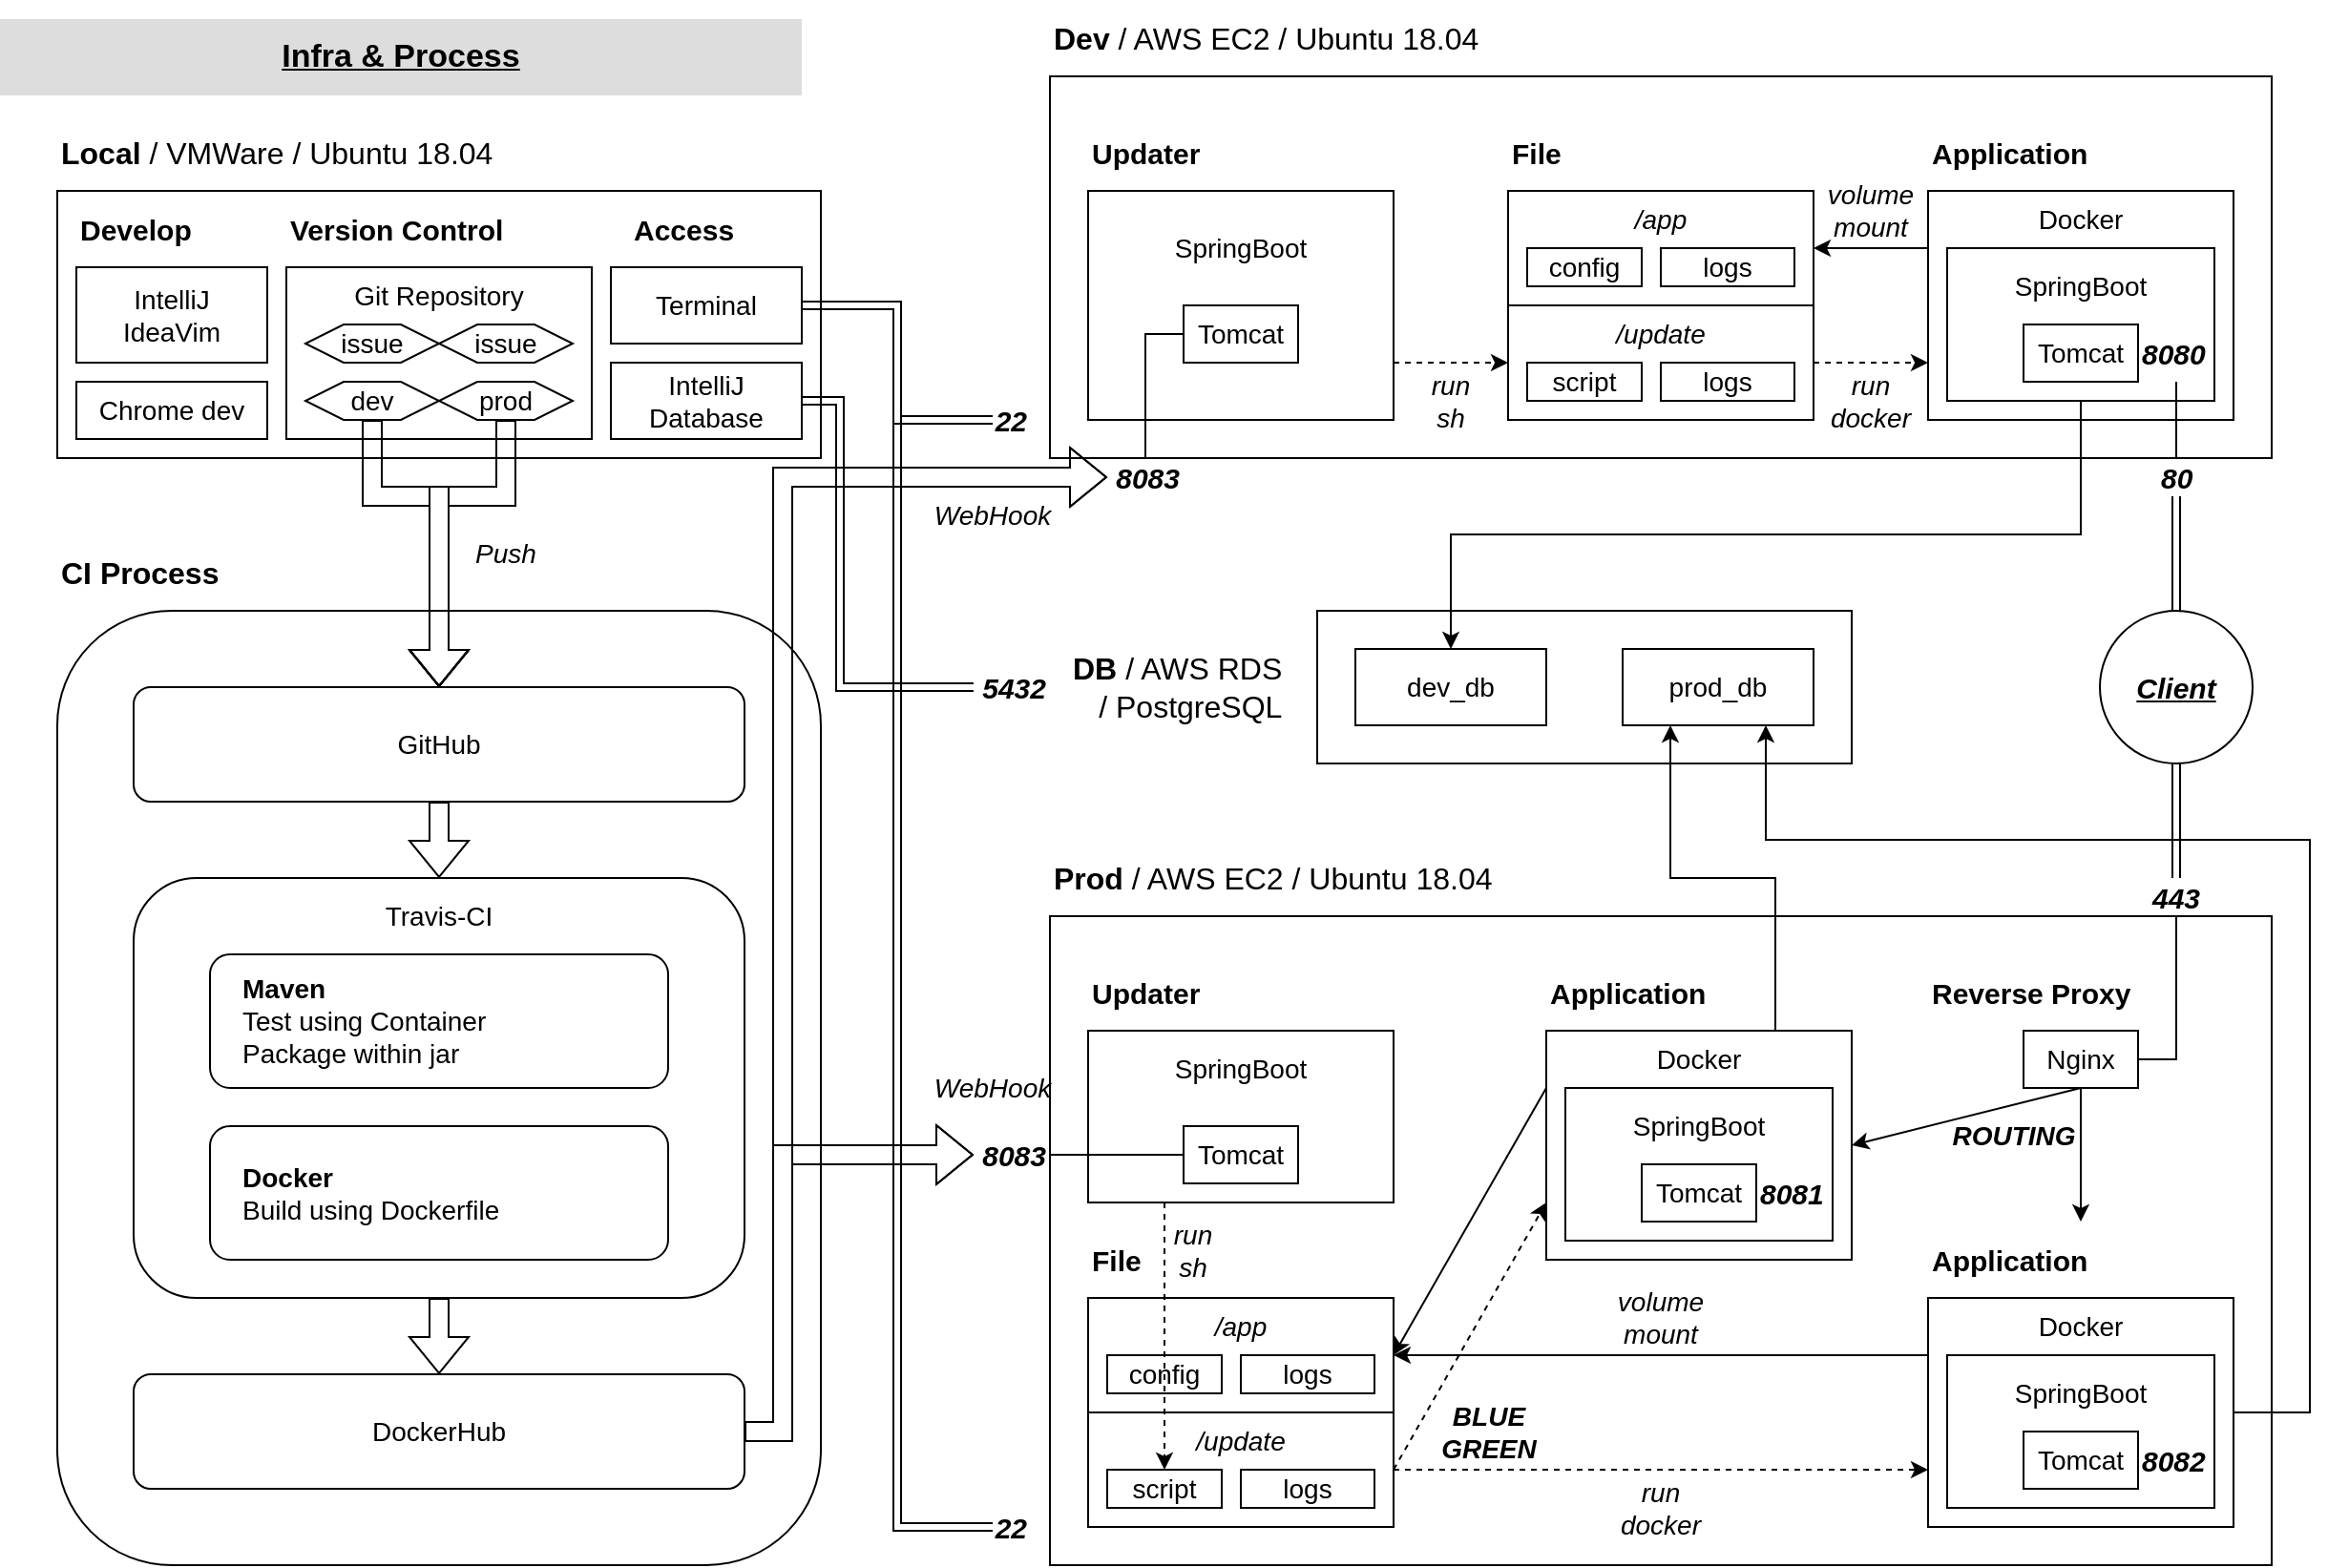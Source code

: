 <mxfile version="13.7.3" type="device"><diagram id="fYW8oPch4fz3PJMNxo1p" name="Page-1"><mxGraphModel dx="1422" dy="802" grid="1" gridSize="10" guides="1" tooltips="1" connect="1" arrows="1" fold="1" page="1" pageScale="1" pageWidth="1600" pageHeight="900" math="0" shadow="0"><root><mxCell id="0"/><mxCell id="1" parent="0"/><mxCell id="x9XkgZ7mckAIcwvp0r34-15" value="" style="rounded=0;whiteSpace=wrap;html=1;align=left;verticalAlign=top;" parent="1" vertex="1"><mxGeometry x="560" y="40" width="640" height="200" as="geometry"/></mxCell><mxCell id="x9XkgZ7mckAIcwvp0r34-121" value="" style="rounded=0;whiteSpace=wrap;html=1;fontSize=14;align=left;verticalAlign=top;horizontal=1;" parent="1" vertex="1"><mxGeometry x="800" y="100" width="160" height="60" as="geometry"/></mxCell><mxCell id="x9XkgZ7mckAIcwvp0r34-1" value="" style="rounded=0;whiteSpace=wrap;html=1;align=left;verticalAlign=top;" parent="1" vertex="1"><mxGeometry x="40" y="100" width="400" height="140" as="geometry"/></mxCell><mxCell id="x9XkgZ7mckAIcwvp0r34-4" value="" style="rounded=1;whiteSpace=wrap;html=1;align=left;verticalAlign=top;" parent="1" vertex="1"><mxGeometry x="40" y="320" width="400" height="500" as="geometry"/></mxCell><mxCell id="x9XkgZ7mckAIcwvp0r34-233" style="edgeStyle=orthogonalEdgeStyle;shape=link;rounded=0;orthogonalLoop=1;jettySize=auto;html=1;exitX=0.5;exitY=0;exitDx=0;exitDy=0;entryX=0.5;entryY=1;entryDx=0;entryDy=0;fontSize=15;" parent="1" source="x9XkgZ7mckAIcwvp0r34-27" target="x9XkgZ7mckAIcwvp0r34-103" edge="1"><mxGeometry relative="1" as="geometry"/></mxCell><mxCell id="x9XkgZ7mckAIcwvp0r34-234" style="edgeStyle=orthogonalEdgeStyle;shape=link;rounded=0;orthogonalLoop=1;jettySize=auto;html=1;exitX=0.5;exitY=1;exitDx=0;exitDy=0;fontSize=15;entryX=0.5;entryY=0;entryDx=0;entryDy=0;" parent="1" source="x9XkgZ7mckAIcwvp0r34-27" target="x9XkgZ7mckAIcwvp0r34-236" edge="1"><mxGeometry relative="1" as="geometry"><mxPoint x="1300" y="440" as="targetPoint"/></mxGeometry></mxCell><mxCell id="x9XkgZ7mckAIcwvp0r34-27" value="Client" style="ellipse;whiteSpace=wrap;html=1;align=center;fontSize=15;fontStyle=7" parent="1" vertex="1"><mxGeometry x="1110" y="320" width="80" height="80" as="geometry"/></mxCell><mxCell id="x9XkgZ7mckAIcwvp0r34-28" value="&lt;b style=&quot;font-size: 16px&quot;&gt;Local&lt;/b&gt;&amp;nbsp;/ VMWare / Ubuntu 18.04" style="text;html=1;strokeColor=none;fillColor=none;align=left;verticalAlign=middle;whiteSpace=wrap;rounded=0;fontSize=16;" parent="1" vertex="1"><mxGeometry x="40" y="60" width="400" height="40" as="geometry"/></mxCell><mxCell id="x9XkgZ7mckAIcwvp0r34-29" value="&lt;b style=&quot;font-size: 16px&quot;&gt;Dev &lt;/b&gt;/ AWS EC2 / Ubuntu 18.04" style="text;html=1;strokeColor=none;fillColor=none;align=left;verticalAlign=middle;whiteSpace=wrap;rounded=0;fontSize=16;" parent="1" vertex="1"><mxGeometry x="560" width="640" height="40" as="geometry"/></mxCell><mxCell id="x9XkgZ7mckAIcwvp0r34-31" value="Updater" style="text;html=1;strokeColor=none;fillColor=none;align=left;verticalAlign=middle;whiteSpace=wrap;rounded=0;fontSize=15;fontStyle=1" parent="1" vertex="1"><mxGeometry x="580" y="60" width="160" height="40" as="geometry"/></mxCell><mxCell id="x9XkgZ7mckAIcwvp0r34-45" value="" style="rounded=0;whiteSpace=wrap;html=1;align=center;verticalAlign=top;fontSize=14;" parent="1" vertex="1"><mxGeometry x="580" y="100" width="160" height="120" as="geometry"/></mxCell><mxCell id="x9XkgZ7mckAIcwvp0r34-46" value="Application" style="text;html=1;strokeColor=none;fillColor=none;align=left;verticalAlign=middle;whiteSpace=wrap;rounded=0;fontSize=15;fontStyle=1" parent="1" vertex="1"><mxGeometry x="1020" y="60" width="160" height="40" as="geometry"/></mxCell><mxCell id="x9XkgZ7mckAIcwvp0r34-127" style="edgeStyle=orthogonalEdgeStyle;rounded=0;orthogonalLoop=1;jettySize=auto;html=1;exitX=0;exitY=0.25;exitDx=0;exitDy=0;entryX=1;entryY=0.5;entryDx=0;entryDy=0;fontSize=14;" parent="1" source="x9XkgZ7mckAIcwvp0r34-47" target="x9XkgZ7mckAIcwvp0r34-121" edge="1"><mxGeometry relative="1" as="geometry"/></mxCell><mxCell id="x9XkgZ7mckAIcwvp0r34-47" value="Docker" style="rounded=0;whiteSpace=wrap;html=1;align=center;verticalAlign=top;fontSize=14;" parent="1" vertex="1"><mxGeometry x="1020" y="100" width="160" height="120" as="geometry"/></mxCell><mxCell id="x9XkgZ7mckAIcwvp0r34-48" value="File" style="text;html=1;strokeColor=none;fillColor=none;align=left;verticalAlign=middle;whiteSpace=wrap;rounded=0;fontSize=15;fontStyle=1" parent="1" vertex="1"><mxGeometry x="800" y="60" width="160" height="40" as="geometry"/></mxCell><mxCell id="x9XkgZ7mckAIcwvp0r34-52" value="config" style="rounded=0;whiteSpace=wrap;html=1;fontSize=14;align=center;verticalAlign=middle;" parent="1" vertex="1"><mxGeometry x="810" y="130" width="60" height="20" as="geometry"/></mxCell><mxCell id="x9XkgZ7mckAIcwvp0r34-100" style="edgeStyle=orthogonalEdgeStyle;rounded=0;orthogonalLoop=1;jettySize=auto;html=1;exitX=1;exitY=0.5;exitDx=0;exitDy=0;entryX=0;entryY=0.75;entryDx=0;entryDy=0;fontSize=14;dashed=1;" parent="1" source="x9XkgZ7mckAIcwvp0r34-54" target="x9XkgZ7mckAIcwvp0r34-47" edge="1"><mxGeometry relative="1" as="geometry"/></mxCell><mxCell id="x9XkgZ7mckAIcwvp0r34-54" value="" style="rounded=0;whiteSpace=wrap;html=1;fontSize=14;align=center;" parent="1" vertex="1"><mxGeometry x="800" y="160" width="160" height="60" as="geometry"/></mxCell><mxCell id="x9XkgZ7mckAIcwvp0r34-55" value="logs" style="rounded=0;whiteSpace=wrap;html=1;fontSize=14;align=center;" parent="1" vertex="1"><mxGeometry x="880" y="130" width="70" height="20" as="geometry"/></mxCell><mxCell id="x9XkgZ7mckAIcwvp0r34-58" value="" style="rounded=0;whiteSpace=wrap;html=1;align=center;verticalAlign=middle;fontSize=14;" parent="1" vertex="1"><mxGeometry x="700" y="320" width="280" height="80" as="geometry"/></mxCell><mxCell id="x9XkgZ7mckAIcwvp0r34-59" value="&lt;b style=&quot;font-size: 16px&quot;&gt;DB&amp;nbsp;&lt;/b&gt;/ AWS RDS&lt;br&gt;&lt;div style=&quot;text-align: right&quot;&gt;&lt;span&gt;/ PostgreSQL&lt;/span&gt;&lt;/div&gt;" style="text;html=1;strokeColor=none;fillColor=none;align=left;verticalAlign=middle;whiteSpace=wrap;rounded=0;fontSize=16;" parent="1" vertex="1"><mxGeometry x="570" y="340" width="130" height="40" as="geometry"/></mxCell><mxCell id="x9XkgZ7mckAIcwvp0r34-108" style="edgeStyle=orthogonalEdgeStyle;rounded=0;orthogonalLoop=1;jettySize=auto;html=1;exitX=0.5;exitY=1;exitDx=0;exitDy=0;fontSize=14;" parent="1" source="x9XkgZ7mckAIcwvp0r34-60" target="x9XkgZ7mckAIcwvp0r34-106" edge="1"><mxGeometry relative="1" as="geometry"><Array as="points"><mxPoint x="1100" y="280"/><mxPoint x="770" y="280"/></Array></mxGeometry></mxCell><mxCell id="x9XkgZ7mckAIcwvp0r34-60" value="" style="rounded=0;whiteSpace=wrap;html=1;align=center;verticalAlign=top;fontSize=14;" parent="1" vertex="1"><mxGeometry x="1030" y="130" width="140" height="80" as="geometry"/></mxCell><mxCell id="x9XkgZ7mckAIcwvp0r34-61" value="Tomcat" style="rounded=0;whiteSpace=wrap;html=1;align=center;verticalAlign=middle;fontSize=14;" parent="1" vertex="1"><mxGeometry x="1070" y="170" width="60" height="30" as="geometry"/></mxCell><mxCell id="x9XkgZ7mckAIcwvp0r34-65" value="Tomcat" style="rounded=0;whiteSpace=wrap;html=1;align=center;verticalAlign=middle;fontSize=14;" parent="1" vertex="1"><mxGeometry x="630" y="160" width="60" height="30" as="geometry"/></mxCell><mxCell id="x9XkgZ7mckAIcwvp0r34-66" value="SpringBoot" style="text;html=1;strokeColor=none;fillColor=none;align=center;verticalAlign=middle;whiteSpace=wrap;rounded=0;fontSize=14;fontStyle=0" parent="1" vertex="1"><mxGeometry x="600" y="110" width="120" height="40" as="geometry"/></mxCell><mxCell id="x9XkgZ7mckAIcwvp0r34-86" value="run&lt;br&gt;docker" style="text;html=1;strokeColor=none;fillColor=none;align=center;verticalAlign=middle;whiteSpace=wrap;rounded=0;fontSize=14;fontStyle=2" parent="1" vertex="1"><mxGeometry x="960" y="200" width="60" height="20" as="geometry"/></mxCell><mxCell id="x9XkgZ7mckAIcwvp0r34-91" value="volume&lt;br&gt;mount" style="text;html=1;strokeColor=none;fillColor=none;align=center;verticalAlign=middle;whiteSpace=wrap;rounded=0;fontSize=14;fontStyle=2" parent="1" vertex="1"><mxGeometry x="960" y="100" width="60" height="20" as="geometry"/></mxCell><mxCell id="x9XkgZ7mckAIcwvp0r34-95" value="22" style="text;html=1;strokeColor=none;fillColor=none;align=right;verticalAlign=middle;whiteSpace=wrap;rounded=0;fontSize=15;fontStyle=3" parent="1" vertex="1"><mxGeometry x="530" y="200" width="20" height="40" as="geometry"/></mxCell><mxCell id="x9XkgZ7mckAIcwvp0r34-102" value="run&lt;br&gt;sh" style="text;html=1;strokeColor=none;fillColor=none;align=center;verticalAlign=middle;whiteSpace=wrap;rounded=0;fontSize=14;fontStyle=2" parent="1" vertex="1"><mxGeometry x="740" y="200" width="60" height="20" as="geometry"/></mxCell><mxCell id="x9XkgZ7mckAIcwvp0r34-101" style="edgeStyle=orthogonalEdgeStyle;rounded=0;orthogonalLoop=1;jettySize=auto;html=1;exitX=1;exitY=0.75;exitDx=0;exitDy=0;fontSize=14;dashed=1;" parent="1" source="x9XkgZ7mckAIcwvp0r34-45" target="x9XkgZ7mckAIcwvp0r34-54" edge="1"><mxGeometry relative="1" as="geometry"/></mxCell><mxCell id="x9XkgZ7mckAIcwvp0r34-240" style="edgeStyle=orthogonalEdgeStyle;rounded=0;orthogonalLoop=1;jettySize=auto;html=1;exitX=0.5;exitY=0;exitDx=0;exitDy=0;entryX=0.5;entryY=1;entryDx=0;entryDy=0;fontSize=15;endArrow=none;endFill=0;" parent="1" source="x9XkgZ7mckAIcwvp0r34-103" target="x9XkgZ7mckAIcwvp0r34-181" edge="1"><mxGeometry relative="1" as="geometry"/></mxCell><mxCell id="x9XkgZ7mckAIcwvp0r34-103" value="80" style="text;html=1;strokeColor=none;fillColor=none;align=left;verticalAlign=middle;whiteSpace=wrap;rounded=0;fontSize=15;fontStyle=3" parent="1" vertex="1"><mxGeometry x="1140" y="240" width="20" height="20" as="geometry"/></mxCell><mxCell id="x9XkgZ7mckAIcwvp0r34-106" value="dev_db" style="rounded=0;whiteSpace=wrap;html=1;fontSize=14;align=center;" parent="1" vertex="1"><mxGeometry x="720" y="340" width="100" height="40" as="geometry"/></mxCell><mxCell id="x9XkgZ7mckAIcwvp0r34-107" value="prod_db" style="rounded=0;whiteSpace=wrap;html=1;fontSize=14;align=center;" parent="1" vertex="1"><mxGeometry x="860" y="340" width="100" height="40" as="geometry"/></mxCell><mxCell id="x9XkgZ7mckAIcwvp0r34-109" value="5432" style="text;html=1;strokeColor=none;fillColor=none;align=right;verticalAlign=middle;whiteSpace=wrap;rounded=0;fontSize=15;fontStyle=3" parent="1" vertex="1"><mxGeometry x="520" y="340" width="40" height="40" as="geometry"/></mxCell><mxCell id="x9XkgZ7mckAIcwvp0r34-117" value="SpringBoot" style="text;html=1;strokeColor=none;fillColor=none;align=center;verticalAlign=middle;whiteSpace=wrap;rounded=0;fontSize=14;fontStyle=0" parent="1" vertex="1"><mxGeometry x="1040" y="130" width="120" height="40" as="geometry"/></mxCell><mxCell id="x9XkgZ7mckAIcwvp0r34-125" value="script" style="rounded=0;whiteSpace=wrap;html=1;fontSize=14;align=center;verticalAlign=middle;" parent="1" vertex="1"><mxGeometry x="810" y="190" width="60" height="20" as="geometry"/></mxCell><mxCell id="x9XkgZ7mckAIcwvp0r34-126" value="logs" style="rounded=0;whiteSpace=wrap;html=1;fontSize=14;align=center;" parent="1" vertex="1"><mxGeometry x="880" y="190" width="70" height="20" as="geometry"/></mxCell><mxCell id="x9XkgZ7mckAIcwvp0r34-135" value="/app" style="text;html=1;strokeColor=none;fillColor=none;align=center;verticalAlign=top;whiteSpace=wrap;rounded=0;fontSize=14;fontStyle=2" parent="1" vertex="1"><mxGeometry x="850" y="100" width="60" height="30" as="geometry"/></mxCell><mxCell id="x9XkgZ7mckAIcwvp0r34-136" value="/update" style="text;html=1;strokeColor=none;fillColor=none;align=center;verticalAlign=top;whiteSpace=wrap;rounded=0;fontSize=14;fontStyle=2" parent="1" vertex="1"><mxGeometry x="850" y="160" width="60" height="30" as="geometry"/></mxCell><mxCell id="x9XkgZ7mckAIcwvp0r34-137" value="" style="rounded=0;whiteSpace=wrap;html=1;align=left;verticalAlign=top;" parent="1" vertex="1"><mxGeometry x="560" y="480" width="640" height="340" as="geometry"/></mxCell><mxCell id="x9XkgZ7mckAIcwvp0r34-138" value="" style="rounded=0;whiteSpace=wrap;html=1;fontSize=14;align=left;verticalAlign=top;horizontal=1;" parent="1" vertex="1"><mxGeometry x="580" y="680" width="160" height="60" as="geometry"/></mxCell><mxCell id="x9XkgZ7mckAIcwvp0r34-139" value="&lt;b style=&quot;font-size: 16px&quot;&gt;Prod&amp;nbsp;&lt;/b&gt;/ AWS EC2 / Ubuntu 18.04" style="text;html=1;strokeColor=none;fillColor=none;align=left;verticalAlign=middle;whiteSpace=wrap;rounded=0;fontSize=16;" parent="1" vertex="1"><mxGeometry x="560" y="440" width="320" height="40" as="geometry"/></mxCell><mxCell id="x9XkgZ7mckAIcwvp0r34-140" value="Updater" style="text;html=1;strokeColor=none;fillColor=none;align=left;verticalAlign=middle;whiteSpace=wrap;rounded=0;fontSize=15;fontStyle=1" parent="1" vertex="1"><mxGeometry x="580" y="500" width="160" height="40" as="geometry"/></mxCell><mxCell id="x9XkgZ7mckAIcwvp0r34-141" value="" style="rounded=0;whiteSpace=wrap;html=1;align=center;verticalAlign=top;fontSize=14;" parent="1" vertex="1"><mxGeometry x="580" y="540" width="160" height="90" as="geometry"/></mxCell><mxCell id="x9XkgZ7mckAIcwvp0r34-142" value="Application" style="text;html=1;strokeColor=none;fillColor=none;align=left;verticalAlign=middle;whiteSpace=wrap;rounded=0;fontSize=15;fontStyle=1" parent="1" vertex="1"><mxGeometry x="820" y="500" width="160" height="40" as="geometry"/></mxCell><mxCell id="x9XkgZ7mckAIcwvp0r34-143" style="rounded=0;orthogonalLoop=1;jettySize=auto;html=1;exitX=0;exitY=0.25;exitDx=0;exitDy=0;entryX=1;entryY=0.5;entryDx=0;entryDy=0;fontSize=14;" parent="1" source="x9XkgZ7mckAIcwvp0r34-144" target="x9XkgZ7mckAIcwvp0r34-138" edge="1"><mxGeometry relative="1" as="geometry"/></mxCell><mxCell id="x9XkgZ7mckAIcwvp0r34-194" style="edgeStyle=orthogonalEdgeStyle;rounded=0;orthogonalLoop=1;jettySize=auto;html=1;exitX=0.75;exitY=0;exitDx=0;exitDy=0;entryX=0.25;entryY=1;entryDx=0;entryDy=0;fontSize=14;" parent="1" source="x9XkgZ7mckAIcwvp0r34-144" target="x9XkgZ7mckAIcwvp0r34-107" edge="1"><mxGeometry relative="1" as="geometry"/></mxCell><mxCell id="x9XkgZ7mckAIcwvp0r34-144" value="Docker" style="rounded=0;whiteSpace=wrap;html=1;align=center;verticalAlign=top;fontSize=14;" parent="1" vertex="1"><mxGeometry x="820" y="540" width="160" height="120" as="geometry"/></mxCell><mxCell id="x9XkgZ7mckAIcwvp0r34-145" value="File" style="text;html=1;strokeColor=none;fillColor=none;align=left;verticalAlign=middle;whiteSpace=wrap;rounded=0;fontSize=15;fontStyle=1" parent="1" vertex="1"><mxGeometry x="580" y="640" width="160" height="40" as="geometry"/></mxCell><mxCell id="x9XkgZ7mckAIcwvp0r34-146" value="config" style="rounded=0;whiteSpace=wrap;html=1;fontSize=14;align=center;verticalAlign=middle;" parent="1" vertex="1"><mxGeometry x="590" y="710" width="60" height="20" as="geometry"/></mxCell><mxCell id="x9XkgZ7mckAIcwvp0r34-147" style="rounded=0;orthogonalLoop=1;jettySize=auto;html=1;exitX=1;exitY=0.5;exitDx=0;exitDy=0;entryX=0;entryY=0.75;entryDx=0;entryDy=0;fontSize=14;dashed=1;" parent="1" source="x9XkgZ7mckAIcwvp0r34-148" target="x9XkgZ7mckAIcwvp0r34-144" edge="1"><mxGeometry relative="1" as="geometry"/></mxCell><mxCell id="x9XkgZ7mckAIcwvp0r34-184" style="edgeStyle=none;rounded=0;orthogonalLoop=1;jettySize=auto;html=1;exitX=1;exitY=0.5;exitDx=0;exitDy=0;entryX=0;entryY=0.75;entryDx=0;entryDy=0;dashed=1;fontSize=14;" parent="1" source="x9XkgZ7mckAIcwvp0r34-148" target="x9XkgZ7mckAIcwvp0r34-167" edge="1"><mxGeometry relative="1" as="geometry"/></mxCell><mxCell id="x9XkgZ7mckAIcwvp0r34-148" value="" style="rounded=0;whiteSpace=wrap;html=1;fontSize=14;align=center;" parent="1" vertex="1"><mxGeometry x="580" y="740" width="160" height="60" as="geometry"/></mxCell><mxCell id="x9XkgZ7mckAIcwvp0r34-149" value="logs" style="rounded=0;whiteSpace=wrap;html=1;fontSize=14;align=center;" parent="1" vertex="1"><mxGeometry x="660" y="710" width="70" height="20" as="geometry"/></mxCell><mxCell id="x9XkgZ7mckAIcwvp0r34-150" value="" style="rounded=0;whiteSpace=wrap;html=1;align=center;verticalAlign=top;fontSize=14;" parent="1" vertex="1"><mxGeometry x="830" y="570" width="140" height="80" as="geometry"/></mxCell><mxCell id="x9XkgZ7mckAIcwvp0r34-151" value="Tomcat" style="rounded=0;whiteSpace=wrap;html=1;align=center;verticalAlign=middle;fontSize=14;" parent="1" vertex="1"><mxGeometry x="870" y="610" width="60" height="30" as="geometry"/></mxCell><mxCell id="x9XkgZ7mckAIcwvp0r34-152" value="8083" style="text;html=1;strokeColor=none;fillColor=none;align=right;verticalAlign=middle;whiteSpace=wrap;rounded=0;fontSize=15;fontStyle=3" parent="1" vertex="1"><mxGeometry x="520" y="595" width="40" height="20" as="geometry"/></mxCell><mxCell id="x9XkgZ7mckAIcwvp0r34-153" value="Tomcat" style="rounded=0;whiteSpace=wrap;html=1;align=center;verticalAlign=middle;fontSize=14;" parent="1" vertex="1"><mxGeometry x="630" y="590" width="60" height="30" as="geometry"/></mxCell><mxCell id="x9XkgZ7mckAIcwvp0r34-154" value="SpringBoot" style="text;html=1;strokeColor=none;fillColor=none;align=center;verticalAlign=middle;whiteSpace=wrap;rounded=0;fontSize=14;fontStyle=0" parent="1" vertex="1"><mxGeometry x="600" y="540" width="120" height="40" as="geometry"/></mxCell><mxCell id="x9XkgZ7mckAIcwvp0r34-155" value="run&lt;br&gt;docker" style="text;html=1;strokeColor=none;fillColor=none;align=center;verticalAlign=middle;whiteSpace=wrap;rounded=0;fontSize=14;fontStyle=2" parent="1" vertex="1"><mxGeometry x="850" y="780" width="60" height="20" as="geometry"/></mxCell><mxCell id="x9XkgZ7mckAIcwvp0r34-156" value="volume&lt;br&gt;mount" style="text;html=1;strokeColor=none;fillColor=none;align=center;verticalAlign=middle;whiteSpace=wrap;rounded=0;fontSize=14;fontStyle=2" parent="1" vertex="1"><mxGeometry x="850" y="680" width="60" height="20" as="geometry"/></mxCell><mxCell id="x9XkgZ7mckAIcwvp0r34-224" style="edgeStyle=orthogonalEdgeStyle;shape=link;rounded=0;orthogonalLoop=1;jettySize=auto;html=1;exitX=0;exitY=0.5;exitDx=0;exitDy=0;entryX=1;entryY=0.5;entryDx=0;entryDy=0;fontSize=14;" parent="1" source="x9XkgZ7mckAIcwvp0r34-157" target="x9XkgZ7mckAIcwvp0r34-222" edge="1"><mxGeometry relative="1" as="geometry"><Array as="points"><mxPoint x="480" y="800"/><mxPoint x="480" y="160"/></Array></mxGeometry></mxCell><mxCell id="x9XkgZ7mckAIcwvp0r34-157" value="22" style="text;html=1;strokeColor=none;fillColor=none;align=right;verticalAlign=middle;whiteSpace=wrap;rounded=0;fontSize=15;fontStyle=3" parent="1" vertex="1"><mxGeometry x="530" y="780" width="20" height="40" as="geometry"/></mxCell><mxCell id="x9XkgZ7mckAIcwvp0r34-158" value="run&lt;br&gt;sh" style="text;html=1;strokeColor=none;fillColor=none;align=center;verticalAlign=middle;whiteSpace=wrap;rounded=0;fontSize=14;fontStyle=2" parent="1" vertex="1"><mxGeometry x="620" y="645" width="30" height="20" as="geometry"/></mxCell><mxCell id="x9XkgZ7mckAIcwvp0r34-161" value="SpringBoot" style="text;html=1;strokeColor=none;fillColor=none;align=center;verticalAlign=middle;whiteSpace=wrap;rounded=0;fontSize=14;fontStyle=0" parent="1" vertex="1"><mxGeometry x="840" y="570" width="120" height="40" as="geometry"/></mxCell><mxCell id="x9XkgZ7mckAIcwvp0r34-162" value="script" style="rounded=0;whiteSpace=wrap;html=1;fontSize=14;align=center;verticalAlign=middle;" parent="1" vertex="1"><mxGeometry x="590" y="770" width="60" height="20" as="geometry"/></mxCell><mxCell id="x9XkgZ7mckAIcwvp0r34-163" value="logs" style="rounded=0;whiteSpace=wrap;html=1;fontSize=14;align=center;" parent="1" vertex="1"><mxGeometry x="660" y="770" width="70" height="20" as="geometry"/></mxCell><mxCell id="x9XkgZ7mckAIcwvp0r34-164" value="/app" style="text;html=1;strokeColor=none;fillColor=none;align=center;verticalAlign=top;whiteSpace=wrap;rounded=0;fontSize=14;fontStyle=2" parent="1" vertex="1"><mxGeometry x="630" y="680" width="60" height="30" as="geometry"/></mxCell><mxCell id="x9XkgZ7mckAIcwvp0r34-165" value="/update" style="text;html=1;strokeColor=none;fillColor=none;align=center;verticalAlign=top;whiteSpace=wrap;rounded=0;fontSize=14;fontStyle=2" parent="1" vertex="1"><mxGeometry x="630" y="740" width="60" height="30" as="geometry"/></mxCell><mxCell id="x9XkgZ7mckAIcwvp0r34-185" style="edgeStyle=none;rounded=0;orthogonalLoop=1;jettySize=auto;html=1;exitX=0;exitY=0.25;exitDx=0;exitDy=0;fontSize=14;" parent="1" source="x9XkgZ7mckAIcwvp0r34-167" edge="1"><mxGeometry relative="1" as="geometry"><mxPoint x="740" y="710" as="targetPoint"/></mxGeometry></mxCell><mxCell id="x9XkgZ7mckAIcwvp0r34-195" style="edgeStyle=orthogonalEdgeStyle;rounded=0;orthogonalLoop=1;jettySize=auto;html=1;exitX=1;exitY=0.5;exitDx=0;exitDy=0;entryX=0.75;entryY=1;entryDx=0;entryDy=0;fontSize=14;" parent="1" source="x9XkgZ7mckAIcwvp0r34-167" target="x9XkgZ7mckAIcwvp0r34-107" edge="1"><mxGeometry relative="1" as="geometry"><Array as="points"><mxPoint x="1220" y="740"/><mxPoint x="1220" y="440"/><mxPoint x="935" y="440"/></Array></mxGeometry></mxCell><mxCell id="x9XkgZ7mckAIcwvp0r34-167" value="Docker" style="rounded=0;whiteSpace=wrap;html=1;align=center;verticalAlign=top;fontSize=14;" parent="1" vertex="1"><mxGeometry x="1020" y="680" width="160" height="120" as="geometry"/></mxCell><mxCell id="x9XkgZ7mckAIcwvp0r34-168" value="" style="rounded=0;whiteSpace=wrap;html=1;align=center;verticalAlign=top;fontSize=14;" parent="1" vertex="1"><mxGeometry x="1030" y="710" width="140" height="80" as="geometry"/></mxCell><mxCell id="x9XkgZ7mckAIcwvp0r34-169" value="Tomcat" style="rounded=0;whiteSpace=wrap;html=1;align=center;verticalAlign=middle;fontSize=14;" parent="1" vertex="1"><mxGeometry x="1070" y="750" width="60" height="30" as="geometry"/></mxCell><mxCell id="x9XkgZ7mckAIcwvp0r34-170" value="SpringBoot" style="text;html=1;strokeColor=none;fillColor=none;align=center;verticalAlign=middle;whiteSpace=wrap;rounded=0;fontSize=14;fontStyle=0" parent="1" vertex="1"><mxGeometry x="1040" y="710" width="120" height="40" as="geometry"/></mxCell><mxCell id="x9XkgZ7mckAIcwvp0r34-171" style="edgeStyle=orthogonalEdgeStyle;rounded=0;orthogonalLoop=1;jettySize=auto;html=1;exitX=0.25;exitY=1;exitDx=0;exitDy=0;entryX=0.5;entryY=0;entryDx=0;entryDy=0;fontSize=14;dashed=1;" parent="1" source="x9XkgZ7mckAIcwvp0r34-141" target="x9XkgZ7mckAIcwvp0r34-162" edge="1"><mxGeometry relative="1" as="geometry"/></mxCell><mxCell id="x9XkgZ7mckAIcwvp0r34-172" value="Reverse Proxy" style="text;html=1;strokeColor=none;fillColor=none;align=left;verticalAlign=middle;whiteSpace=wrap;rounded=0;fontSize=15;fontStyle=1" parent="1" vertex="1"><mxGeometry x="1020" y="500" width="110" height="40" as="geometry"/></mxCell><mxCell id="x9XkgZ7mckAIcwvp0r34-187" style="edgeStyle=none;rounded=0;orthogonalLoop=1;jettySize=auto;html=1;exitX=0.5;exitY=1;exitDx=0;exitDy=0;entryX=0.5;entryY=0;entryDx=0;entryDy=0;fontSize=14;" parent="1" source="x9XkgZ7mckAIcwvp0r34-189" target="x9XkgZ7mckAIcwvp0r34-167" edge="1"><mxGeometry relative="1" as="geometry"/></mxCell><mxCell id="x9XkgZ7mckAIcwvp0r34-188" style="edgeStyle=none;rounded=0;orthogonalLoop=1;jettySize=auto;html=1;exitX=0.5;exitY=1;exitDx=0;exitDy=0;entryX=1;entryY=0.5;entryDx=0;entryDy=0;fontSize=14;" parent="1" source="x9XkgZ7mckAIcwvp0r34-173" target="x9XkgZ7mckAIcwvp0r34-144" edge="1"><mxGeometry relative="1" as="geometry"/></mxCell><mxCell id="x9XkgZ7mckAIcwvp0r34-173" value="Nginx" style="rounded=0;whiteSpace=wrap;html=1;align=center;verticalAlign=middle;fontSize=14;" parent="1" vertex="1"><mxGeometry x="1070" y="540" width="60" height="30" as="geometry"/></mxCell><mxCell id="x9XkgZ7mckAIcwvp0r34-181" value="8080" style="text;html=1;strokeColor=none;fillColor=none;align=left;verticalAlign=middle;whiteSpace=wrap;rounded=0;fontSize=15;fontStyle=3" parent="1" vertex="1"><mxGeometry x="1130" y="170" width="40" height="30" as="geometry"/></mxCell><mxCell id="x9XkgZ7mckAIcwvp0r34-182" value="8081" style="text;html=1;strokeColor=none;fillColor=none;align=left;verticalAlign=middle;whiteSpace=wrap;rounded=0;fontSize=15;fontStyle=3" parent="1" vertex="1"><mxGeometry x="930" y="605" width="40" height="40" as="geometry"/></mxCell><mxCell id="x9XkgZ7mckAIcwvp0r34-183" value="8082" style="text;html=1;strokeColor=none;fillColor=none;align=left;verticalAlign=middle;whiteSpace=wrap;rounded=0;fontSize=15;fontStyle=3" parent="1" vertex="1"><mxGeometry x="1130" y="745" width="40" height="40" as="geometry"/></mxCell><mxCell id="x9XkgZ7mckAIcwvp0r34-186" value="BLUE&lt;br&gt;GREEN" style="text;html=1;strokeColor=none;fillColor=none;align=center;verticalAlign=middle;whiteSpace=wrap;rounded=0;fontSize=14;fontStyle=3" parent="1" vertex="1"><mxGeometry x="760" y="740" width="60" height="20" as="geometry"/></mxCell><mxCell id="x9XkgZ7mckAIcwvp0r34-189" value="Application" style="text;html=1;strokeColor=none;fillColor=none;align=left;verticalAlign=middle;whiteSpace=wrap;rounded=0;fontSize=15;fontStyle=1" parent="1" vertex="1"><mxGeometry x="1020" y="640" width="160" height="40" as="geometry"/></mxCell><mxCell id="x9XkgZ7mckAIcwvp0r34-190" style="rounded=0;orthogonalLoop=1;jettySize=auto;html=1;exitX=0.5;exitY=1;exitDx=0;exitDy=0;entryX=0.5;entryY=0;entryDx=0;entryDy=0;fontSize=14;edgeStyle=orthogonalEdgeStyle;" parent="1" source="x9XkgZ7mckAIcwvp0r34-173" target="x9XkgZ7mckAIcwvp0r34-189" edge="1"><mxGeometry relative="1" as="geometry"><mxPoint x="1100" y="570" as="sourcePoint"/><mxPoint x="1100" y="680" as="targetPoint"/></mxGeometry></mxCell><mxCell id="x9XkgZ7mckAIcwvp0r34-192" value="ROUTING" style="text;html=1;strokeColor=none;fillColor=none;align=center;verticalAlign=middle;whiteSpace=wrap;rounded=0;fontSize=14;fontStyle=3" parent="1" vertex="1"><mxGeometry x="1030" y="585" width="70" height="20" as="geometry"/></mxCell><mxCell id="x9XkgZ7mckAIcwvp0r34-239" style="edgeStyle=orthogonalEdgeStyle;rounded=0;orthogonalLoop=1;jettySize=auto;html=1;exitX=1;exitY=0.5;exitDx=0;exitDy=0;entryX=0.5;entryY=1;entryDx=0;entryDy=0;fontSize=15;endArrow=none;endFill=0;" parent="1" source="x9XkgZ7mckAIcwvp0r34-173" target="x9XkgZ7mckAIcwvp0r34-236" edge="1"><mxGeometry relative="1" as="geometry"><mxPoint x="1140" y="540" as="sourcePoint"/><Array as="points"><mxPoint x="1150" y="555"/><mxPoint x="1150" y="480"/></Array></mxGeometry></mxCell><mxCell id="x9XkgZ7mckAIcwvp0r34-243" style="edgeStyle=orthogonalEdgeStyle;rounded=0;orthogonalLoop=1;jettySize=auto;html=1;exitX=0.5;exitY=1;exitDx=0;exitDy=0;entryX=0.5;entryY=0;entryDx=0;entryDy=0;endArrow=block;endFill=0;fontSize=15;shape=flexArrow;" parent="1" source="x9XkgZ7mckAIcwvp0r34-196" target="x9XkgZ7mckAIcwvp0r34-200" edge="1"><mxGeometry relative="1" as="geometry"/></mxCell><mxCell id="x9XkgZ7mckAIcwvp0r34-196" value="GitHub" style="rounded=1;whiteSpace=wrap;html=1;fillColor=none;fontSize=14;align=center;" parent="1" vertex="1"><mxGeometry x="80" y="360" width="320" height="60" as="geometry"/></mxCell><mxCell id="x9XkgZ7mckAIcwvp0r34-197" value="&lt;b&gt;CI Process&lt;/b&gt;" style="text;html=1;strokeColor=none;fillColor=none;align=left;verticalAlign=middle;whiteSpace=wrap;rounded=0;fontSize=16;" parent="1" vertex="1"><mxGeometry x="40" y="280" width="400" height="40" as="geometry"/></mxCell><mxCell id="x9XkgZ7mckAIcwvp0r34-244" style="edgeStyle=orthogonalEdgeStyle;shape=flexArrow;rounded=0;orthogonalLoop=1;jettySize=auto;html=1;exitX=0.5;exitY=1;exitDx=0;exitDy=0;entryX=0.5;entryY=0;entryDx=0;entryDy=0;endArrow=block;endFill=0;fontSize=15;" parent="1" source="x9XkgZ7mckAIcwvp0r34-198" target="x9XkgZ7mckAIcwvp0r34-199" edge="1"><mxGeometry relative="1" as="geometry"/></mxCell><mxCell id="x9XkgZ7mckAIcwvp0r34-198" value="" style="rounded=1;whiteSpace=wrap;html=1;fillColor=none;fontSize=14;align=center;" parent="1" vertex="1"><mxGeometry x="80" y="460" width="320" height="220" as="geometry"/></mxCell><mxCell id="x9XkgZ7mckAIcwvp0r34-245" style="edgeStyle=orthogonalEdgeStyle;shape=flexArrow;rounded=0;orthogonalLoop=1;jettySize=auto;html=1;exitX=1;exitY=0.5;exitDx=0;exitDy=0;entryX=0;entryY=0.5;entryDx=0;entryDy=0;endArrow=block;endFill=0;fontSize=15;" parent="1" source="x9XkgZ7mckAIcwvp0r34-199" target="x9XkgZ7mckAIcwvp0r34-235" edge="1"><mxGeometry relative="1" as="geometry"><Array as="points"><mxPoint x="420" y="750"/><mxPoint x="420" y="250"/></Array></mxGeometry></mxCell><mxCell id="x9XkgZ7mckAIcwvp0r34-246" style="edgeStyle=orthogonalEdgeStyle;shape=flexArrow;rounded=0;orthogonalLoop=1;jettySize=auto;html=1;exitX=1;exitY=0.5;exitDx=0;exitDy=0;entryX=0;entryY=0.5;entryDx=0;entryDy=0;endArrow=block;endFill=0;fontSize=15;" parent="1" source="x9XkgZ7mckAIcwvp0r34-199" target="x9XkgZ7mckAIcwvp0r34-152" edge="1"><mxGeometry relative="1" as="geometry"><Array as="points"><mxPoint x="420" y="750"/><mxPoint x="420" y="605"/></Array></mxGeometry></mxCell><mxCell id="x9XkgZ7mckAIcwvp0r34-199" value="DockerHub" style="rounded=1;whiteSpace=wrap;html=1;fillColor=none;fontSize=14;align=center;" parent="1" vertex="1"><mxGeometry x="80" y="720" width="320" height="60" as="geometry"/></mxCell><mxCell id="x9XkgZ7mckAIcwvp0r34-200" value="Travis-CI" style="text;html=1;strokeColor=none;fillColor=none;align=center;verticalAlign=middle;whiteSpace=wrap;rounded=0;fontSize=14;fontStyle=0" parent="1" vertex="1"><mxGeometry x="180" y="460" width="120" height="40" as="geometry"/></mxCell><mxCell id="x9XkgZ7mckAIcwvp0r34-201" value="&lt;b&gt;Maven&lt;/b&gt;&lt;br&gt;Test using Container&lt;br&gt;Package within jar" style="rounded=1;whiteSpace=wrap;html=1;fillColor=none;fontSize=14;align=left;spacingLeft=15;" parent="1" vertex="1"><mxGeometry x="120" y="500" width="240" height="70" as="geometry"/></mxCell><mxCell id="x9XkgZ7mckAIcwvp0r34-202" value="&lt;b&gt;Docker&lt;/b&gt;&lt;br&gt;Build using Dockerfile" style="rounded=1;whiteSpace=wrap;html=1;fillColor=none;fontSize=14;align=left;spacingLeft=15;" parent="1" vertex="1"><mxGeometry x="120" y="590" width="240" height="70" as="geometry"/></mxCell><mxCell id="x9XkgZ7mckAIcwvp0r34-209" style="edgeStyle=orthogonalEdgeStyle;rounded=0;orthogonalLoop=1;jettySize=auto;html=1;entryX=0;entryY=0.5;entryDx=0;entryDy=0;fontSize=14;shape=link;exitX=1;exitY=0.5;exitDx=0;exitDy=0;" parent="1" source="x9XkgZ7mckAIcwvp0r34-221" target="x9XkgZ7mckAIcwvp0r34-109" edge="1"><mxGeometry relative="1" as="geometry"><mxPoint x="520" y="120" as="sourcePoint"/><Array as="points"><mxPoint x="450" y="210"/><mxPoint x="450" y="360"/></Array></mxGeometry></mxCell><mxCell id="x9XkgZ7mckAIcwvp0r34-210" value="Git Repository" style="rounded=0;whiteSpace=wrap;html=1;fillColor=none;fontSize=14;align=center;verticalAlign=top;" parent="1" vertex="1"><mxGeometry x="160" y="140" width="160" height="90" as="geometry"/></mxCell><mxCell id="x9XkgZ7mckAIcwvp0r34-219" style="edgeStyle=orthogonalEdgeStyle;shape=flexArrow;rounded=0;orthogonalLoop=1;jettySize=auto;html=1;exitX=0.5;exitY=1;exitDx=0;exitDy=0;fontSize=14;" parent="1" source="x9XkgZ7mckAIcwvp0r34-212" target="x9XkgZ7mckAIcwvp0r34-196" edge="1"><mxGeometry relative="1" as="geometry"><Array as="points"><mxPoint x="205" y="260"/><mxPoint x="240" y="260"/></Array></mxGeometry></mxCell><mxCell id="x9XkgZ7mckAIcwvp0r34-212" value="dev" style="shape=hexagon;perimeter=hexagonPerimeter2;whiteSpace=wrap;html=1;fixedSize=1;fillColor=none;fontSize=14;align=center;" parent="1" vertex="1"><mxGeometry x="170" y="200" width="70" height="20" as="geometry"/></mxCell><mxCell id="x9XkgZ7mckAIcwvp0r34-220" style="edgeStyle=orthogonalEdgeStyle;shape=flexArrow;rounded=0;orthogonalLoop=1;jettySize=auto;html=1;exitX=0.5;exitY=1;exitDx=0;exitDy=0;fontSize=14;" parent="1" source="x9XkgZ7mckAIcwvp0r34-213" edge="1"><mxGeometry relative="1" as="geometry"><mxPoint x="240" y="360" as="targetPoint"/><Array as="points"><mxPoint x="275" y="260"/><mxPoint x="240" y="260"/></Array></mxGeometry></mxCell><mxCell id="x9XkgZ7mckAIcwvp0r34-213" value="prod" style="shape=hexagon;perimeter=hexagonPerimeter2;whiteSpace=wrap;html=1;fixedSize=1;fillColor=none;fontSize=14;align=center;" parent="1" vertex="1"><mxGeometry x="240" y="200" width="70" height="20" as="geometry"/></mxCell><mxCell id="x9XkgZ7mckAIcwvp0r34-214" value="issue" style="shape=hexagon;perimeter=hexagonPerimeter2;whiteSpace=wrap;html=1;fixedSize=1;fillColor=none;fontSize=14;align=center;" parent="1" vertex="1"><mxGeometry x="170" y="170" width="70" height="20" as="geometry"/></mxCell><mxCell id="x9XkgZ7mckAIcwvp0r34-215" value="issue" style="shape=hexagon;perimeter=hexagonPerimeter2;whiteSpace=wrap;html=1;fixedSize=1;fillColor=none;fontSize=14;align=center;" parent="1" vertex="1"><mxGeometry x="240" y="170" width="70" height="20" as="geometry"/></mxCell><mxCell id="x9XkgZ7mckAIcwvp0r34-221" value="IntelliJ&lt;br&gt;Database" style="rounded=0;whiteSpace=wrap;html=1;fillColor=none;fontSize=14;align=center;" parent="1" vertex="1"><mxGeometry x="330" y="190" width="100" height="40" as="geometry"/></mxCell><mxCell id="x9XkgZ7mckAIcwvp0r34-223" style="edgeStyle=orthogonalEdgeStyle;shape=link;rounded=0;orthogonalLoop=1;jettySize=auto;html=1;exitX=1;exitY=0.5;exitDx=0;exitDy=0;entryX=0;entryY=0.5;entryDx=0;entryDy=0;fontSize=14;" parent="1" source="x9XkgZ7mckAIcwvp0r34-222" target="x9XkgZ7mckAIcwvp0r34-95" edge="1"><mxGeometry relative="1" as="geometry"><Array as="points"><mxPoint x="480" y="160"/><mxPoint x="480" y="220"/></Array></mxGeometry></mxCell><mxCell id="x9XkgZ7mckAIcwvp0r34-222" value="Terminal" style="rounded=0;whiteSpace=wrap;html=1;fillColor=none;fontSize=14;align=center;" parent="1" vertex="1"><mxGeometry x="330" y="140" width="100" height="40" as="geometry"/></mxCell><mxCell id="x9XkgZ7mckAIcwvp0r34-225" value="Version Control" style="text;html=1;strokeColor=none;fillColor=none;align=left;verticalAlign=middle;whiteSpace=wrap;rounded=0;fontSize=15;fontStyle=1" parent="1" vertex="1"><mxGeometry x="160" y="100" width="160" height="40" as="geometry"/></mxCell><mxCell id="x9XkgZ7mckAIcwvp0r34-226" value="Access" style="text;html=1;strokeColor=none;fillColor=none;align=left;verticalAlign=middle;whiteSpace=wrap;rounded=0;fontSize=15;fontStyle=1" parent="1" vertex="1"><mxGeometry x="340" y="100" width="90" height="40" as="geometry"/></mxCell><mxCell id="x9XkgZ7mckAIcwvp0r34-227" value="Develop" style="text;html=1;strokeColor=none;fillColor=none;align=left;verticalAlign=middle;whiteSpace=wrap;rounded=0;fontSize=15;fontStyle=1" parent="1" vertex="1"><mxGeometry x="50" y="100" width="90" height="40" as="geometry"/></mxCell><mxCell id="x9XkgZ7mckAIcwvp0r34-228" value="IntelliJ&lt;br&gt;IdeaVim" style="rounded=0;whiteSpace=wrap;html=1;fillColor=none;fontSize=14;align=center;verticalAlign=middle;" parent="1" vertex="1"><mxGeometry x="50" y="140" width="100" height="50" as="geometry"/></mxCell><mxCell id="x9XkgZ7mckAIcwvp0r34-231" value="Chrome dev" style="rounded=0;whiteSpace=wrap;html=1;align=center;verticalAlign=middle;fontSize=14;" parent="1" vertex="1"><mxGeometry x="50" y="200" width="100" height="30" as="geometry"/></mxCell><mxCell id="x9XkgZ7mckAIcwvp0r34-232" value="Infra &amp;amp; Process" style="text;html=1;strokeColor=none;align=center;verticalAlign=middle;whiteSpace=wrap;rounded=0;fontSize=17;fontStyle=5;fillColor=#DDDDDD;" parent="1" vertex="1"><mxGeometry x="10" y="10" width="420" height="40" as="geometry"/></mxCell><mxCell id="x9XkgZ7mckAIcwvp0r34-235" value="8083" style="text;html=1;strokeColor=none;fillColor=none;align=right;verticalAlign=middle;whiteSpace=wrap;rounded=0;fontSize=15;fontStyle=3" parent="1" vertex="1"><mxGeometry x="590" y="240" width="40" height="20" as="geometry"/></mxCell><mxCell id="x9XkgZ7mckAIcwvp0r34-236" value="443" style="text;html=1;strokeColor=none;fillColor=none;align=center;verticalAlign=middle;whiteSpace=wrap;rounded=0;fontSize=15;fontStyle=3" parent="1" vertex="1"><mxGeometry x="1120" y="460" width="60" height="20" as="geometry"/></mxCell><mxCell id="x9XkgZ7mckAIcwvp0r34-241" style="edgeStyle=orthogonalEdgeStyle;rounded=0;orthogonalLoop=1;jettySize=auto;html=1;fontSize=15;endArrow=none;endFill=0;entryX=0;entryY=0.5;entryDx=0;entryDy=0;" parent="1" target="x9XkgZ7mckAIcwvp0r34-65" edge="1"><mxGeometry relative="1" as="geometry"><mxPoint x="610" y="240" as="sourcePoint"/><mxPoint x="610" y="190" as="targetPoint"/><Array as="points"><mxPoint x="610" y="175"/></Array></mxGeometry></mxCell><mxCell id="x9XkgZ7mckAIcwvp0r34-247" style="edgeStyle=orthogonalEdgeStyle;rounded=0;orthogonalLoop=1;jettySize=auto;html=1;fontSize=15;endArrow=none;endFill=0;entryX=0;entryY=0.5;entryDx=0;entryDy=0;exitX=1;exitY=0.5;exitDx=0;exitDy=0;" parent="1" source="x9XkgZ7mckAIcwvp0r34-152" target="x9XkgZ7mckAIcwvp0r34-153" edge="1"><mxGeometry relative="1" as="geometry"><mxPoint x="600" y="627.5" as="sourcePoint"/><mxPoint x="620" y="562.5" as="targetPoint"/><Array as="points"><mxPoint x="610" y="605"/><mxPoint x="610" y="605"/></Array></mxGeometry></mxCell><mxCell id="gOy3QnL4M82BGhTSQJmH-1" value="WebHook" style="text;html=1;strokeColor=none;fillColor=none;align=center;verticalAlign=middle;whiteSpace=wrap;rounded=0;fontSize=14;fontStyle=2" vertex="1" parent="1"><mxGeometry x="500" y="260" width="60" height="20" as="geometry"/></mxCell><mxCell id="gOy3QnL4M82BGhTSQJmH-2" value="WebHook" style="text;html=1;strokeColor=none;fillColor=none;align=center;verticalAlign=middle;whiteSpace=wrap;rounded=0;fontSize=14;fontStyle=2" vertex="1" parent="1"><mxGeometry x="500" y="560" width="60" height="20" as="geometry"/></mxCell><mxCell id="gOy3QnL4M82BGhTSQJmH-3" value="Push" style="text;html=1;strokeColor=none;fillColor=none;align=center;verticalAlign=middle;whiteSpace=wrap;rounded=0;fontSize=14;fontStyle=2" vertex="1" parent="1"><mxGeometry x="245" y="280" width="60" height="20" as="geometry"/></mxCell></root></mxGraphModel></diagram></mxfile>